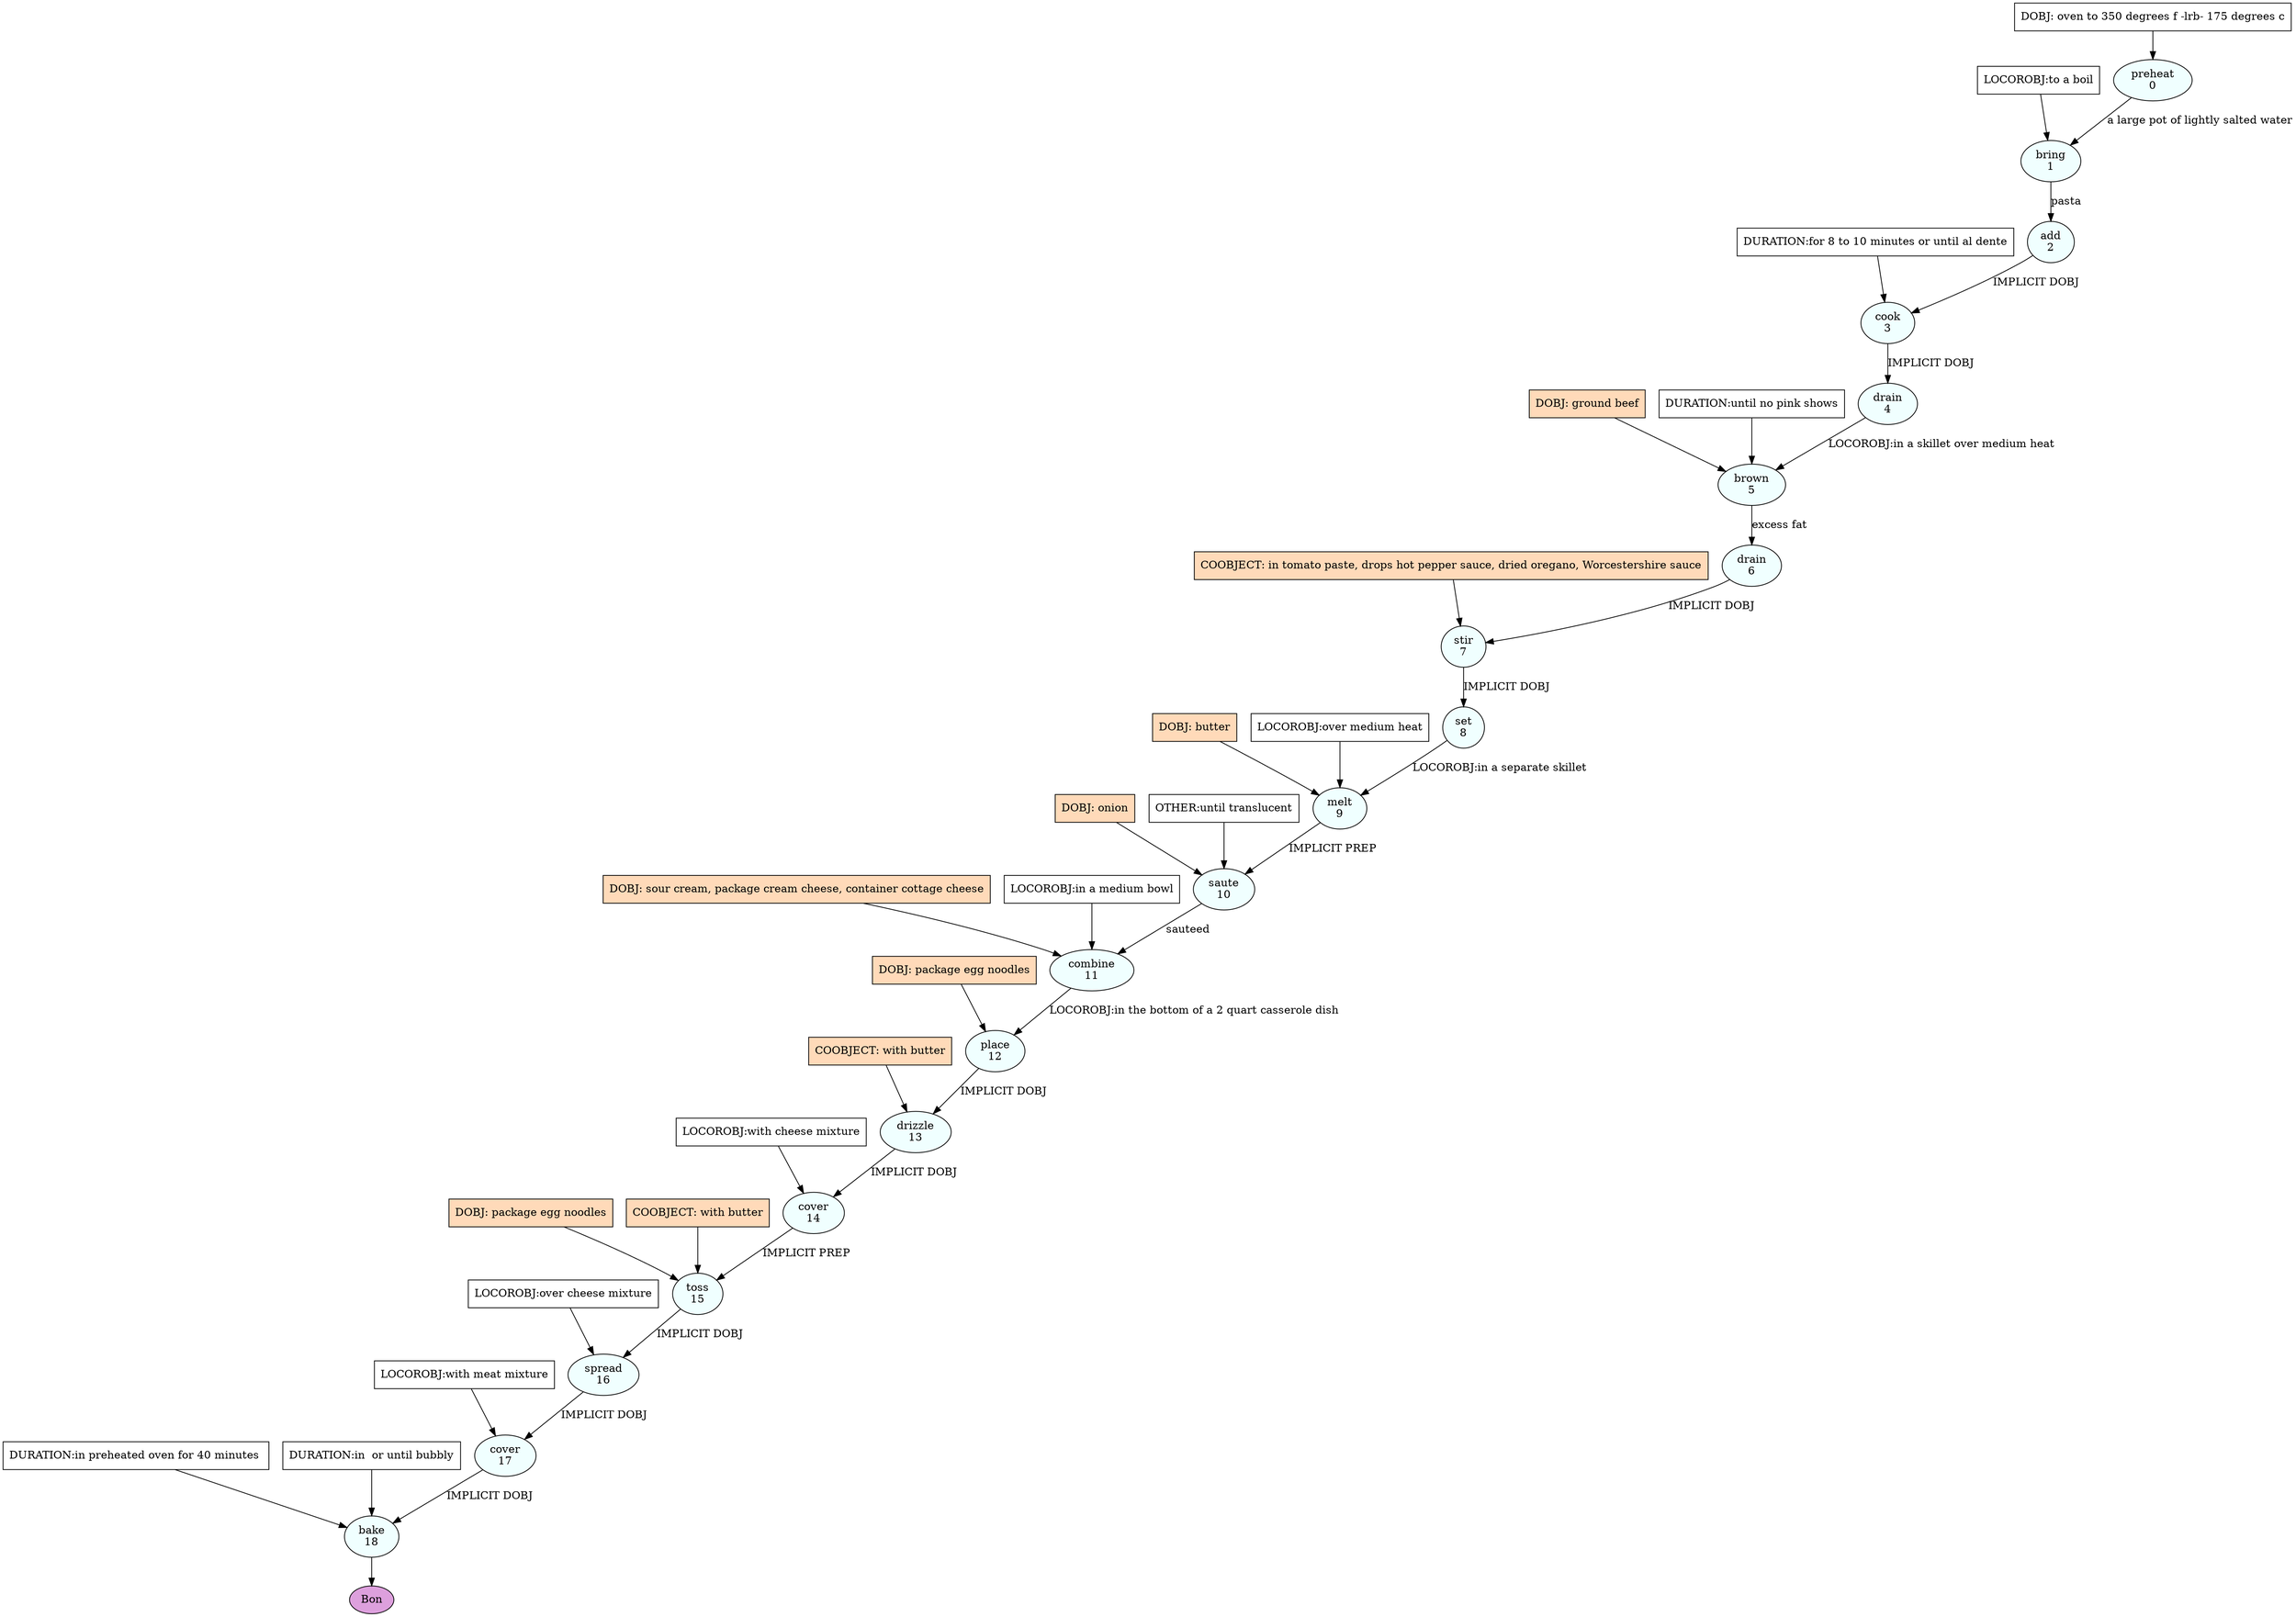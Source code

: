digraph recipe {
E0[label="preheat
0", shape=oval, style=filled, fillcolor=azure]
E1[label="bring
1", shape=oval, style=filled, fillcolor=azure]
E2[label="add
2", shape=oval, style=filled, fillcolor=azure]
E3[label="cook
3", shape=oval, style=filled, fillcolor=azure]
E4[label="drain
4", shape=oval, style=filled, fillcolor=azure]
E5[label="brown
5", shape=oval, style=filled, fillcolor=azure]
E6[label="drain
6", shape=oval, style=filled, fillcolor=azure]
E7[label="stir
7", shape=oval, style=filled, fillcolor=azure]
E8[label="set
8", shape=oval, style=filled, fillcolor=azure]
E9[label="melt
9", shape=oval, style=filled, fillcolor=azure]
E10[label="saute
10", shape=oval, style=filled, fillcolor=azure]
E11[label="combine
11", shape=oval, style=filled, fillcolor=azure]
E12[label="place
12", shape=oval, style=filled, fillcolor=azure]
E13[label="drizzle
13", shape=oval, style=filled, fillcolor=azure]
E14[label="cover
14", shape=oval, style=filled, fillcolor=azure]
E15[label="toss
15", shape=oval, style=filled, fillcolor=azure]
E16[label="spread
16", shape=oval, style=filled, fillcolor=azure]
E17[label="cover
17", shape=oval, style=filled, fillcolor=azure]
E18[label="bake
18", shape=oval, style=filled, fillcolor=azure]
D0[label="DOBJ: oven to 350 degrees f -lrb- 175 degrees c", shape=box, style=filled, fillcolor=white]
D0 -> E0
E0 -> E1 [label="a large pot of lightly salted water"]
P1_0_0[label="LOCOROBJ:to a boil", shape=box, style=filled, fillcolor=white]
P1_0_0 -> E1
E1 -> E2 [label="pasta"]
E2 -> E3 [label="IMPLICIT DOBJ"]
P3_0_0[label="DURATION:for 8 to 10 minutes or until al dente", shape=box, style=filled, fillcolor=white]
P3_0_0 -> E3
E3 -> E4 [label="IMPLICIT DOBJ"]
D5_ing[label="DOBJ: ground beef", shape=box, style=filled, fillcolor=peachpuff]
D5_ing -> E5
E4 -> E5 [label="LOCOROBJ:in a skillet over medium heat"]
P5_1_0[label="DURATION:until no pink shows", shape=box, style=filled, fillcolor=white]
P5_1_0 -> E5
E5 -> E6 [label="excess fat"]
E6 -> E7 [label="IMPLICIT DOBJ"]
P7_0_ing[label="COOBJECT: in tomato paste, drops hot pepper sauce, dried oregano, Worcestershire sauce", shape=box, style=filled, fillcolor=peachpuff]
P7_0_ing -> E7
E7 -> E8 [label="IMPLICIT DOBJ"]
D9_ing[label="DOBJ: butter", shape=box, style=filled, fillcolor=peachpuff]
D9_ing -> E9
E8 -> E9 [label="LOCOROBJ:in a separate skillet"]
P9_1_0[label="LOCOROBJ:over medium heat", shape=box, style=filled, fillcolor=white]
P9_1_0 -> E9
D10_ing[label="DOBJ: onion", shape=box, style=filled, fillcolor=peachpuff]
D10_ing -> E10
E9 -> E10 [label="IMPLICIT PREP"]
P10_1_0[label="OTHER:until translucent", shape=box, style=filled, fillcolor=white]
P10_1_0 -> E10
D11_ing[label="DOBJ: sour cream, package cream cheese, container cottage cheese", shape=box, style=filled, fillcolor=peachpuff]
D11_ing -> E11
E10 -> E11 [label="sauteed"]
P11_0_0[label="LOCOROBJ:in a medium bowl", shape=box, style=filled, fillcolor=white]
P11_0_0 -> E11
D12_ing[label="DOBJ: package egg noodles", shape=box, style=filled, fillcolor=peachpuff]
D12_ing -> E12
E11 -> E12 [label="LOCOROBJ:in the bottom of a 2 quart casserole dish"]
E12 -> E13 [label="IMPLICIT DOBJ"]
P13_0_ing[label="COOBJECT: with butter", shape=box, style=filled, fillcolor=peachpuff]
P13_0_ing -> E13
E13 -> E14 [label="IMPLICIT DOBJ"]
P14_0_0[label="LOCOROBJ:with cheese mixture", shape=box, style=filled, fillcolor=white]
P14_0_0 -> E14
D15_ing[label="DOBJ: package egg noodles", shape=box, style=filled, fillcolor=peachpuff]
D15_ing -> E15
E14 -> E15 [label="IMPLICIT PREP"]
P15_1_ing[label="COOBJECT: with butter", shape=box, style=filled, fillcolor=peachpuff]
P15_1_ing -> E15
E15 -> E16 [label="IMPLICIT DOBJ"]
P16_0_0[label="LOCOROBJ:over cheese mixture", shape=box, style=filled, fillcolor=white]
P16_0_0 -> E16
E16 -> E17 [label="IMPLICIT DOBJ"]
P17_0_0[label="LOCOROBJ:with meat mixture", shape=box, style=filled, fillcolor=white]
P17_0_0 -> E17
E17 -> E18 [label="IMPLICIT DOBJ"]
P18_0_0[label="DURATION:in preheated oven for 40 minutes ", shape=box, style=filled, fillcolor=white]
P18_0_0 -> E18
P18_0_1[label="DURATION:in  or until bubbly", shape=box, style=filled, fillcolor=white]
P18_0_1 -> E18
EOR[label="Bon", shape=oval, style=filled, fillcolor=plum]
E18 -> EOR
}
